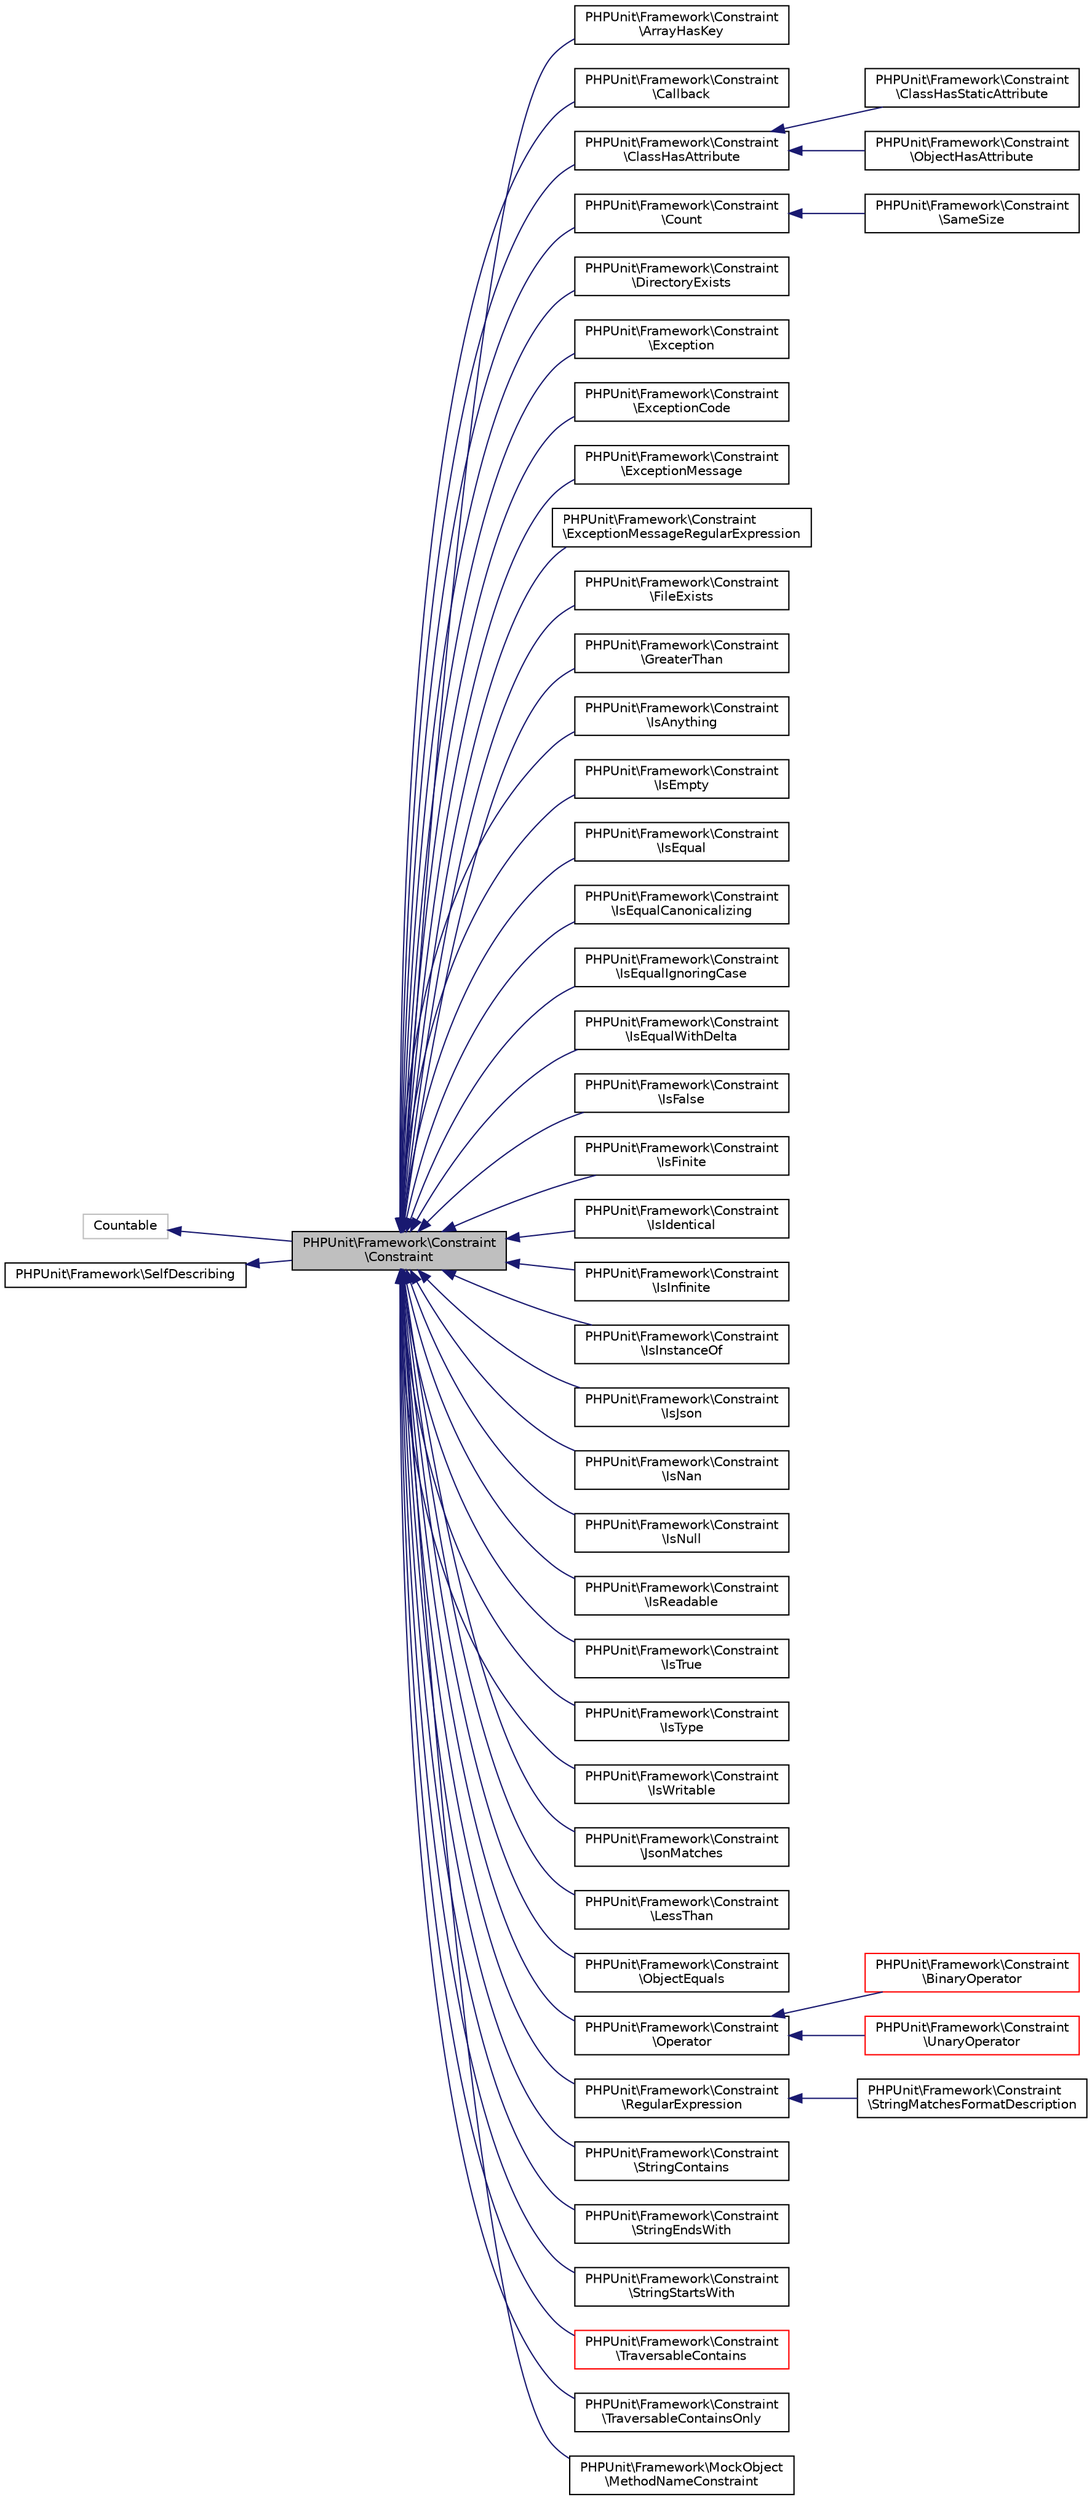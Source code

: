 digraph "PHPUnit\Framework\Constraint\Constraint"
{
  edge [fontname="Helvetica",fontsize="10",labelfontname="Helvetica",labelfontsize="10"];
  node [fontname="Helvetica",fontsize="10",shape=record];
  rankdir="LR";
  Node0 [label="PHPUnit\\Framework\\Constraint\l\\Constraint",height=0.2,width=0.4,color="black", fillcolor="grey75", style="filled", fontcolor="black"];
  Node1 -> Node0 [dir="back",color="midnightblue",fontsize="10",style="solid",fontname="Helvetica"];
  Node1 [label="Countable",height=0.2,width=0.4,color="grey75", fillcolor="white", style="filled"];
  Node2 -> Node0 [dir="back",color="midnightblue",fontsize="10",style="solid",fontname="Helvetica"];
  Node2 [label="PHPUnit\\Framework\\SelfDescribing",height=0.2,width=0.4,color="black", fillcolor="white", style="filled",URL="$interfacePHPUnit_1_1Framework_1_1SelfDescribing.html"];
  Node0 -> Node3 [dir="back",color="midnightblue",fontsize="10",style="solid",fontname="Helvetica"];
  Node3 [label="PHPUnit\\Framework\\Constraint\l\\ArrayHasKey",height=0.2,width=0.4,color="black", fillcolor="white", style="filled",URL="$classPHPUnit_1_1Framework_1_1Constraint_1_1ArrayHasKey.html"];
  Node0 -> Node4 [dir="back",color="midnightblue",fontsize="10",style="solid",fontname="Helvetica"];
  Node4 [label="PHPUnit\\Framework\\Constraint\l\\Callback",height=0.2,width=0.4,color="black", fillcolor="white", style="filled",URL="$classPHPUnit_1_1Framework_1_1Constraint_1_1Callback.html"];
  Node0 -> Node5 [dir="back",color="midnightblue",fontsize="10",style="solid",fontname="Helvetica"];
  Node5 [label="PHPUnit\\Framework\\Constraint\l\\ClassHasAttribute",height=0.2,width=0.4,color="black", fillcolor="white", style="filled",URL="$classPHPUnit_1_1Framework_1_1Constraint_1_1ClassHasAttribute.html"];
  Node5 -> Node6 [dir="back",color="midnightblue",fontsize="10",style="solid",fontname="Helvetica"];
  Node6 [label="PHPUnit\\Framework\\Constraint\l\\ClassHasStaticAttribute",height=0.2,width=0.4,color="black", fillcolor="white", style="filled",URL="$classPHPUnit_1_1Framework_1_1Constraint_1_1ClassHasStaticAttribute.html"];
  Node5 -> Node7 [dir="back",color="midnightblue",fontsize="10",style="solid",fontname="Helvetica"];
  Node7 [label="PHPUnit\\Framework\\Constraint\l\\ObjectHasAttribute",height=0.2,width=0.4,color="black", fillcolor="white", style="filled",URL="$classPHPUnit_1_1Framework_1_1Constraint_1_1ObjectHasAttribute.html"];
  Node0 -> Node8 [dir="back",color="midnightblue",fontsize="10",style="solid",fontname="Helvetica"];
  Node8 [label="PHPUnit\\Framework\\Constraint\l\\Count",height=0.2,width=0.4,color="black", fillcolor="white", style="filled",URL="$classPHPUnit_1_1Framework_1_1Constraint_1_1Count.html"];
  Node8 -> Node9 [dir="back",color="midnightblue",fontsize="10",style="solid",fontname="Helvetica"];
  Node9 [label="PHPUnit\\Framework\\Constraint\l\\SameSize",height=0.2,width=0.4,color="black", fillcolor="white", style="filled",URL="$classPHPUnit_1_1Framework_1_1Constraint_1_1SameSize.html"];
  Node0 -> Node10 [dir="back",color="midnightblue",fontsize="10",style="solid",fontname="Helvetica"];
  Node10 [label="PHPUnit\\Framework\\Constraint\l\\DirectoryExists",height=0.2,width=0.4,color="black", fillcolor="white", style="filled",URL="$classPHPUnit_1_1Framework_1_1Constraint_1_1DirectoryExists.html"];
  Node0 -> Node11 [dir="back",color="midnightblue",fontsize="10",style="solid",fontname="Helvetica"];
  Node11 [label="PHPUnit\\Framework\\Constraint\l\\Exception",height=0.2,width=0.4,color="black", fillcolor="white", style="filled",URL="$classPHPUnit_1_1Framework_1_1Constraint_1_1Exception.html"];
  Node0 -> Node12 [dir="back",color="midnightblue",fontsize="10",style="solid",fontname="Helvetica"];
  Node12 [label="PHPUnit\\Framework\\Constraint\l\\ExceptionCode",height=0.2,width=0.4,color="black", fillcolor="white", style="filled",URL="$classPHPUnit_1_1Framework_1_1Constraint_1_1ExceptionCode.html"];
  Node0 -> Node13 [dir="back",color="midnightblue",fontsize="10",style="solid",fontname="Helvetica"];
  Node13 [label="PHPUnit\\Framework\\Constraint\l\\ExceptionMessage",height=0.2,width=0.4,color="black", fillcolor="white", style="filled",URL="$classPHPUnit_1_1Framework_1_1Constraint_1_1ExceptionMessage.html"];
  Node0 -> Node14 [dir="back",color="midnightblue",fontsize="10",style="solid",fontname="Helvetica"];
  Node14 [label="PHPUnit\\Framework\\Constraint\l\\ExceptionMessageRegularExpression",height=0.2,width=0.4,color="black", fillcolor="white", style="filled",URL="$classPHPUnit_1_1Framework_1_1Constraint_1_1ExceptionMessageRegularExpression.html"];
  Node0 -> Node15 [dir="back",color="midnightblue",fontsize="10",style="solid",fontname="Helvetica"];
  Node15 [label="PHPUnit\\Framework\\Constraint\l\\FileExists",height=0.2,width=0.4,color="black", fillcolor="white", style="filled",URL="$classPHPUnit_1_1Framework_1_1Constraint_1_1FileExists.html"];
  Node0 -> Node16 [dir="back",color="midnightblue",fontsize="10",style="solid",fontname="Helvetica"];
  Node16 [label="PHPUnit\\Framework\\Constraint\l\\GreaterThan",height=0.2,width=0.4,color="black", fillcolor="white", style="filled",URL="$classPHPUnit_1_1Framework_1_1Constraint_1_1GreaterThan.html"];
  Node0 -> Node17 [dir="back",color="midnightblue",fontsize="10",style="solid",fontname="Helvetica"];
  Node17 [label="PHPUnit\\Framework\\Constraint\l\\IsAnything",height=0.2,width=0.4,color="black", fillcolor="white", style="filled",URL="$classPHPUnit_1_1Framework_1_1Constraint_1_1IsAnything.html"];
  Node0 -> Node18 [dir="back",color="midnightblue",fontsize="10",style="solid",fontname="Helvetica"];
  Node18 [label="PHPUnit\\Framework\\Constraint\l\\IsEmpty",height=0.2,width=0.4,color="black", fillcolor="white", style="filled",URL="$classPHPUnit_1_1Framework_1_1Constraint_1_1IsEmpty.html"];
  Node0 -> Node19 [dir="back",color="midnightblue",fontsize="10",style="solid",fontname="Helvetica"];
  Node19 [label="PHPUnit\\Framework\\Constraint\l\\IsEqual",height=0.2,width=0.4,color="black", fillcolor="white", style="filled",URL="$classPHPUnit_1_1Framework_1_1Constraint_1_1IsEqual.html"];
  Node0 -> Node20 [dir="back",color="midnightblue",fontsize="10",style="solid",fontname="Helvetica"];
  Node20 [label="PHPUnit\\Framework\\Constraint\l\\IsEqualCanonicalizing",height=0.2,width=0.4,color="black", fillcolor="white", style="filled",URL="$classPHPUnit_1_1Framework_1_1Constraint_1_1IsEqualCanonicalizing.html"];
  Node0 -> Node21 [dir="back",color="midnightblue",fontsize="10",style="solid",fontname="Helvetica"];
  Node21 [label="PHPUnit\\Framework\\Constraint\l\\IsEqualIgnoringCase",height=0.2,width=0.4,color="black", fillcolor="white", style="filled",URL="$classPHPUnit_1_1Framework_1_1Constraint_1_1IsEqualIgnoringCase.html"];
  Node0 -> Node22 [dir="back",color="midnightblue",fontsize="10",style="solid",fontname="Helvetica"];
  Node22 [label="PHPUnit\\Framework\\Constraint\l\\IsEqualWithDelta",height=0.2,width=0.4,color="black", fillcolor="white", style="filled",URL="$classPHPUnit_1_1Framework_1_1Constraint_1_1IsEqualWithDelta.html"];
  Node0 -> Node23 [dir="back",color="midnightblue",fontsize="10",style="solid",fontname="Helvetica"];
  Node23 [label="PHPUnit\\Framework\\Constraint\l\\IsFalse",height=0.2,width=0.4,color="black", fillcolor="white", style="filled",URL="$classPHPUnit_1_1Framework_1_1Constraint_1_1IsFalse.html"];
  Node0 -> Node24 [dir="back",color="midnightblue",fontsize="10",style="solid",fontname="Helvetica"];
  Node24 [label="PHPUnit\\Framework\\Constraint\l\\IsFinite",height=0.2,width=0.4,color="black", fillcolor="white", style="filled",URL="$classPHPUnit_1_1Framework_1_1Constraint_1_1IsFinite.html"];
  Node0 -> Node25 [dir="back",color="midnightblue",fontsize="10",style="solid",fontname="Helvetica"];
  Node25 [label="PHPUnit\\Framework\\Constraint\l\\IsIdentical",height=0.2,width=0.4,color="black", fillcolor="white", style="filled",URL="$classPHPUnit_1_1Framework_1_1Constraint_1_1IsIdentical.html"];
  Node0 -> Node26 [dir="back",color="midnightblue",fontsize="10",style="solid",fontname="Helvetica"];
  Node26 [label="PHPUnit\\Framework\\Constraint\l\\IsInfinite",height=0.2,width=0.4,color="black", fillcolor="white", style="filled",URL="$classPHPUnit_1_1Framework_1_1Constraint_1_1IsInfinite.html"];
  Node0 -> Node27 [dir="back",color="midnightblue",fontsize="10",style="solid",fontname="Helvetica"];
  Node27 [label="PHPUnit\\Framework\\Constraint\l\\IsInstanceOf",height=0.2,width=0.4,color="black", fillcolor="white", style="filled",URL="$classPHPUnit_1_1Framework_1_1Constraint_1_1IsInstanceOf.html"];
  Node0 -> Node28 [dir="back",color="midnightblue",fontsize="10",style="solid",fontname="Helvetica"];
  Node28 [label="PHPUnit\\Framework\\Constraint\l\\IsJson",height=0.2,width=0.4,color="black", fillcolor="white", style="filled",URL="$classPHPUnit_1_1Framework_1_1Constraint_1_1IsJson.html"];
  Node0 -> Node29 [dir="back",color="midnightblue",fontsize="10",style="solid",fontname="Helvetica"];
  Node29 [label="PHPUnit\\Framework\\Constraint\l\\IsNan",height=0.2,width=0.4,color="black", fillcolor="white", style="filled",URL="$classPHPUnit_1_1Framework_1_1Constraint_1_1IsNan.html"];
  Node0 -> Node30 [dir="back",color="midnightblue",fontsize="10",style="solid",fontname="Helvetica"];
  Node30 [label="PHPUnit\\Framework\\Constraint\l\\IsNull",height=0.2,width=0.4,color="black", fillcolor="white", style="filled",URL="$classPHPUnit_1_1Framework_1_1Constraint_1_1IsNull.html"];
  Node0 -> Node31 [dir="back",color="midnightblue",fontsize="10",style="solid",fontname="Helvetica"];
  Node31 [label="PHPUnit\\Framework\\Constraint\l\\IsReadable",height=0.2,width=0.4,color="black", fillcolor="white", style="filled",URL="$classPHPUnit_1_1Framework_1_1Constraint_1_1IsReadable.html"];
  Node0 -> Node32 [dir="back",color="midnightblue",fontsize="10",style="solid",fontname="Helvetica"];
  Node32 [label="PHPUnit\\Framework\\Constraint\l\\IsTrue",height=0.2,width=0.4,color="black", fillcolor="white", style="filled",URL="$classPHPUnit_1_1Framework_1_1Constraint_1_1IsTrue.html"];
  Node0 -> Node33 [dir="back",color="midnightblue",fontsize="10",style="solid",fontname="Helvetica"];
  Node33 [label="PHPUnit\\Framework\\Constraint\l\\IsType",height=0.2,width=0.4,color="black", fillcolor="white", style="filled",URL="$classPHPUnit_1_1Framework_1_1Constraint_1_1IsType.html"];
  Node0 -> Node34 [dir="back",color="midnightblue",fontsize="10",style="solid",fontname="Helvetica"];
  Node34 [label="PHPUnit\\Framework\\Constraint\l\\IsWritable",height=0.2,width=0.4,color="black", fillcolor="white", style="filled",URL="$classPHPUnit_1_1Framework_1_1Constraint_1_1IsWritable.html"];
  Node0 -> Node35 [dir="back",color="midnightblue",fontsize="10",style="solid",fontname="Helvetica"];
  Node35 [label="PHPUnit\\Framework\\Constraint\l\\JsonMatches",height=0.2,width=0.4,color="black", fillcolor="white", style="filled",URL="$classPHPUnit_1_1Framework_1_1Constraint_1_1JsonMatches.html"];
  Node0 -> Node36 [dir="back",color="midnightblue",fontsize="10",style="solid",fontname="Helvetica"];
  Node36 [label="PHPUnit\\Framework\\Constraint\l\\LessThan",height=0.2,width=0.4,color="black", fillcolor="white", style="filled",URL="$classPHPUnit_1_1Framework_1_1Constraint_1_1LessThan.html"];
  Node0 -> Node37 [dir="back",color="midnightblue",fontsize="10",style="solid",fontname="Helvetica"];
  Node37 [label="PHPUnit\\Framework\\Constraint\l\\ObjectEquals",height=0.2,width=0.4,color="black", fillcolor="white", style="filled",URL="$classPHPUnit_1_1Framework_1_1Constraint_1_1ObjectEquals.html"];
  Node0 -> Node38 [dir="back",color="midnightblue",fontsize="10",style="solid",fontname="Helvetica"];
  Node38 [label="PHPUnit\\Framework\\Constraint\l\\Operator",height=0.2,width=0.4,color="black", fillcolor="white", style="filled",URL="$classPHPUnit_1_1Framework_1_1Constraint_1_1Operator.html"];
  Node38 -> Node39 [dir="back",color="midnightblue",fontsize="10",style="solid",fontname="Helvetica"];
  Node39 [label="PHPUnit\\Framework\\Constraint\l\\BinaryOperator",height=0.2,width=0.4,color="red", fillcolor="white", style="filled",URL="$classPHPUnit_1_1Framework_1_1Constraint_1_1BinaryOperator.html"];
  Node38 -> Node43 [dir="back",color="midnightblue",fontsize="10",style="solid",fontname="Helvetica"];
  Node43 [label="PHPUnit\\Framework\\Constraint\l\\UnaryOperator",height=0.2,width=0.4,color="red", fillcolor="white", style="filled",URL="$classPHPUnit_1_1Framework_1_1Constraint_1_1UnaryOperator.html"];
  Node0 -> Node45 [dir="back",color="midnightblue",fontsize="10",style="solid",fontname="Helvetica"];
  Node45 [label="PHPUnit\\Framework\\Constraint\l\\RegularExpression",height=0.2,width=0.4,color="black", fillcolor="white", style="filled",URL="$classPHPUnit_1_1Framework_1_1Constraint_1_1RegularExpression.html"];
  Node45 -> Node46 [dir="back",color="midnightblue",fontsize="10",style="solid",fontname="Helvetica"];
  Node46 [label="PHPUnit\\Framework\\Constraint\l\\StringMatchesFormatDescription",height=0.2,width=0.4,color="black", fillcolor="white", style="filled",URL="$classPHPUnit_1_1Framework_1_1Constraint_1_1StringMatchesFormatDescription.html"];
  Node0 -> Node47 [dir="back",color="midnightblue",fontsize="10",style="solid",fontname="Helvetica"];
  Node47 [label="PHPUnit\\Framework\\Constraint\l\\StringContains",height=0.2,width=0.4,color="black", fillcolor="white", style="filled",URL="$classPHPUnit_1_1Framework_1_1Constraint_1_1StringContains.html"];
  Node0 -> Node48 [dir="back",color="midnightblue",fontsize="10",style="solid",fontname="Helvetica"];
  Node48 [label="PHPUnit\\Framework\\Constraint\l\\StringEndsWith",height=0.2,width=0.4,color="black", fillcolor="white", style="filled",URL="$classPHPUnit_1_1Framework_1_1Constraint_1_1StringEndsWith.html"];
  Node0 -> Node49 [dir="back",color="midnightblue",fontsize="10",style="solid",fontname="Helvetica"];
  Node49 [label="PHPUnit\\Framework\\Constraint\l\\StringStartsWith",height=0.2,width=0.4,color="black", fillcolor="white", style="filled",URL="$classPHPUnit_1_1Framework_1_1Constraint_1_1StringStartsWith.html"];
  Node0 -> Node50 [dir="back",color="midnightblue",fontsize="10",style="solid",fontname="Helvetica"];
  Node50 [label="PHPUnit\\Framework\\Constraint\l\\TraversableContains",height=0.2,width=0.4,color="red", fillcolor="white", style="filled",URL="$classPHPUnit_1_1Framework_1_1Constraint_1_1TraversableContains.html"];
  Node0 -> Node53 [dir="back",color="midnightblue",fontsize="10",style="solid",fontname="Helvetica"];
  Node53 [label="PHPUnit\\Framework\\Constraint\l\\TraversableContainsOnly",height=0.2,width=0.4,color="black", fillcolor="white", style="filled",URL="$classPHPUnit_1_1Framework_1_1Constraint_1_1TraversableContainsOnly.html"];
  Node0 -> Node54 [dir="back",color="midnightblue",fontsize="10",style="solid",fontname="Helvetica"];
  Node54 [label="PHPUnit\\Framework\\MockObject\l\\MethodNameConstraint",height=0.2,width=0.4,color="black", fillcolor="white", style="filled",URL="$classPHPUnit_1_1Framework_1_1MockObject_1_1MethodNameConstraint.html"];
}
